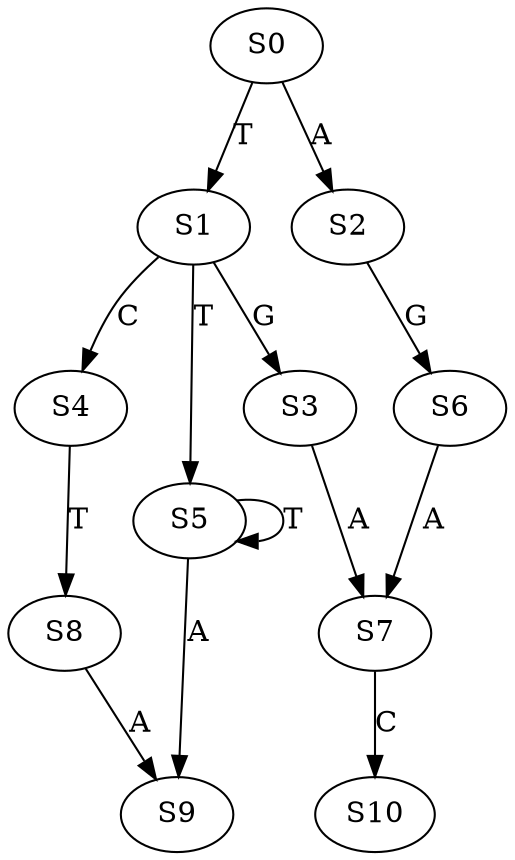 strict digraph  {
	S0 -> S1 [ label = T ];
	S0 -> S2 [ label = A ];
	S1 -> S3 [ label = G ];
	S1 -> S4 [ label = C ];
	S1 -> S5 [ label = T ];
	S2 -> S6 [ label = G ];
	S3 -> S7 [ label = A ];
	S4 -> S8 [ label = T ];
	S5 -> S9 [ label = A ];
	S5 -> S5 [ label = T ];
	S6 -> S7 [ label = A ];
	S7 -> S10 [ label = C ];
	S8 -> S9 [ label = A ];
}
